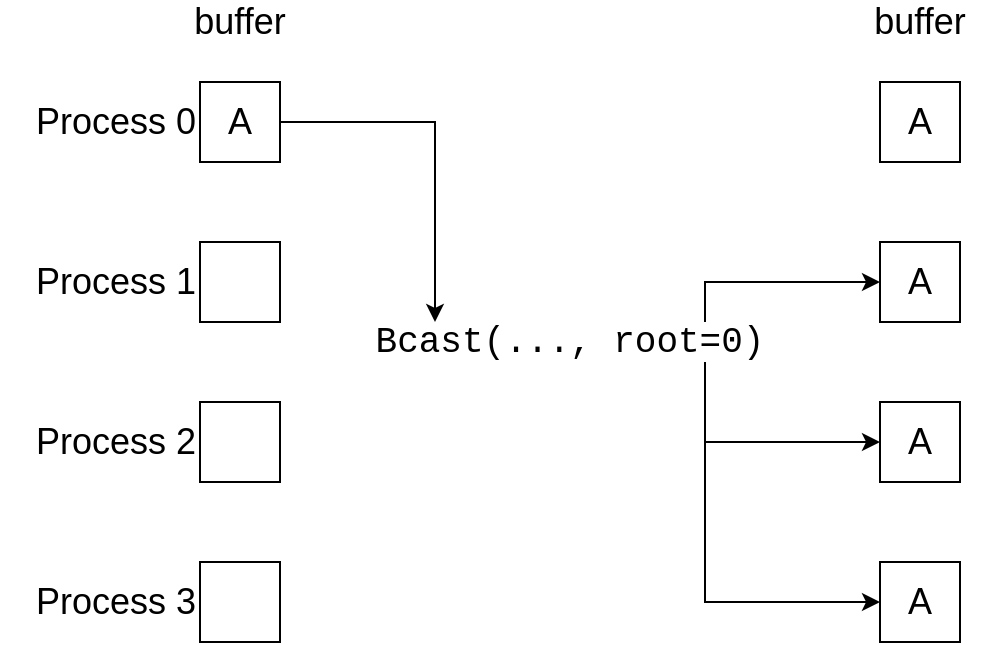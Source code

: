 <mxfile version="13.9.9" type="device"><diagram id="rBkWa6B3_RsNPa-cTDct" name="Page-1"><mxGraphModel dx="786" dy="580" grid="1" gridSize="10" guides="1" tooltips="1" connect="1" arrows="1" fold="1" page="1" pageScale="1" pageWidth="827" pageHeight="1169" math="0" shadow="0"><root><mxCell id="0"/><mxCell id="1" parent="0"/><mxCell id="8i-v0bos6En3g_bUDF3p-22" style="edgeStyle=orthogonalEdgeStyle;rounded=0;orthogonalLoop=1;jettySize=auto;html=1;exitX=1;exitY=0.5;exitDx=0;exitDy=0;entryX=0.75;entryY=1;entryDx=0;entryDy=0;" edge="1" parent="1" source="8i-v0bos6En3g_bUDF3p-2" target="8i-v0bos6En3g_bUDF3p-11"><mxGeometry relative="1" as="geometry"/></mxCell><mxCell id="8i-v0bos6En3g_bUDF3p-2" value="A" style="rounded=0;whiteSpace=wrap;html=1;fontSize=18;" vertex="1" parent="1"><mxGeometry x="160" y="80" width="40" height="40" as="geometry"/></mxCell><mxCell id="8i-v0bos6En3g_bUDF3p-4" value="A" style="rounded=0;whiteSpace=wrap;html=1;fontSize=18;" vertex="1" parent="1"><mxGeometry x="500" y="160" width="40" height="40" as="geometry"/></mxCell><mxCell id="8i-v0bos6En3g_bUDF3p-6" value="A" style="rounded=0;whiteSpace=wrap;html=1;fontSize=18;" vertex="1" parent="1"><mxGeometry x="500" y="240" width="40" height="40" as="geometry"/></mxCell><mxCell id="8i-v0bos6En3g_bUDF3p-8" value="A" style="rounded=0;whiteSpace=wrap;html=1;fontSize=18;" vertex="1" parent="1"><mxGeometry x="500" y="320" width="40" height="40" as="geometry"/></mxCell><mxCell id="8i-v0bos6En3g_bUDF3p-23" style="edgeStyle=orthogonalEdgeStyle;rounded=0;orthogonalLoop=1;jettySize=auto;html=1;exitX=0.25;exitY=1;exitDx=0;exitDy=0;entryX=0;entryY=0.5;entryDx=0;entryDy=0;" edge="1" parent="1" source="8i-v0bos6En3g_bUDF3p-11" target="8i-v0bos6En3g_bUDF3p-4"><mxGeometry relative="1" as="geometry"/></mxCell><mxCell id="8i-v0bos6En3g_bUDF3p-24" style="edgeStyle=orthogonalEdgeStyle;rounded=0;orthogonalLoop=1;jettySize=auto;html=1;exitX=0.25;exitY=0;exitDx=0;exitDy=0;entryX=0;entryY=0.5;entryDx=0;entryDy=0;" edge="1" parent="1" source="8i-v0bos6En3g_bUDF3p-11" target="8i-v0bos6En3g_bUDF3p-6"><mxGeometry relative="1" as="geometry"/></mxCell><mxCell id="8i-v0bos6En3g_bUDF3p-25" style="edgeStyle=orthogonalEdgeStyle;rounded=0;orthogonalLoop=1;jettySize=auto;html=1;exitX=0.25;exitY=0;exitDx=0;exitDy=0;entryX=0;entryY=0.5;entryDx=0;entryDy=0;" edge="1" parent="1" source="8i-v0bos6En3g_bUDF3p-11" target="8i-v0bos6En3g_bUDF3p-8"><mxGeometry relative="1" as="geometry"/></mxCell><mxCell id="8i-v0bos6En3g_bUDF3p-11" value="Bcast(..., root=0)" style="text;html=1;strokeColor=none;fillColor=none;align=center;verticalAlign=middle;whiteSpace=wrap;rounded=0;fontSize=18;fontFamily=Courier;direction=west;rotation=0;" vertex="1" parent="1"><mxGeometry x="210" y="200" width="270" height="20" as="geometry"/></mxCell><mxCell id="8i-v0bos6En3g_bUDF3p-12" value="Process 0" style="text;html=1;strokeColor=none;fillColor=none;align=right;verticalAlign=middle;whiteSpace=wrap;rounded=0;fontFamily=Helvetica;fontSize=18;" vertex="1" parent="1"><mxGeometry x="60" y="90" width="100" height="20" as="geometry"/></mxCell><mxCell id="8i-v0bos6En3g_bUDF3p-13" value="Process 1&lt;span style=&quot;color: rgba(0 , 0 , 0 , 0) ; font-family: monospace ; font-size: 0px&quot;&gt;%3CmxGraphModel%3E%3Croot%3E%3CmxCell%20id%3D%220%22%2F%3E%3CmxCell%20id%3D%221%22%20parent%3D%220%22%2F%3E%3CmxCell%20id%3D%222%22%20value%3D%22Process%200%22%20style%3D%22text%3Bhtml%3D1%3BstrokeColor%3Dnone%3BfillColor%3Dnone%3Balign%3Dright%3BverticalAlign%3Dmiddle%3BwhiteSpace%3Dwrap%3Brounded%3D0%3BfontFamily%3DHelvetica%3BfontSize%3D18%3B%22%20vertex%3D%221%22%20parent%3D%221%22%3E%3CmxGeometry%20x%3D%2260%22%20y%3D%2290%22%20width%3D%22100%22%20height%3D%2220%22%20as%3D%22geometry%22%2F%3E%3C%2FmxCell%3E%3C%2Froot%3E%3C%2FmxGraphModel%3E&lt;/span&gt;" style="text;html=1;strokeColor=none;fillColor=none;align=right;verticalAlign=middle;whiteSpace=wrap;rounded=0;fontFamily=Helvetica;fontSize=18;" vertex="1" parent="1"><mxGeometry x="60" y="170" width="100" height="20" as="geometry"/></mxCell><mxCell id="8i-v0bos6En3g_bUDF3p-14" value="Process 2" style="text;html=1;strokeColor=none;fillColor=none;align=right;verticalAlign=middle;whiteSpace=wrap;rounded=0;fontFamily=Helvetica;fontSize=18;" vertex="1" parent="1"><mxGeometry x="60" y="250" width="100" height="20" as="geometry"/></mxCell><mxCell id="8i-v0bos6En3g_bUDF3p-15" value="Process 3" style="text;html=1;strokeColor=none;fillColor=none;align=right;verticalAlign=middle;whiteSpace=wrap;rounded=0;fontFamily=Helvetica;fontSize=18;" vertex="1" parent="1"><mxGeometry x="60" y="330" width="100" height="20" as="geometry"/></mxCell><mxCell id="8i-v0bos6En3g_bUDF3p-16" value="buffer" style="text;html=1;strokeColor=none;fillColor=none;align=center;verticalAlign=middle;whiteSpace=wrap;rounded=0;fontFamily=Helvetica;fontSize=18;" vertex="1" parent="1"><mxGeometry x="140" y="40" width="80" height="20" as="geometry"/></mxCell><mxCell id="8i-v0bos6En3g_bUDF3p-17" value="buffer" style="text;html=1;strokeColor=none;fillColor=none;align=center;verticalAlign=middle;whiteSpace=wrap;rounded=0;fontFamily=Helvetica;fontSize=18;" vertex="1" parent="1"><mxGeometry x="480" y="40" width="80" height="20" as="geometry"/></mxCell><mxCell id="8i-v0bos6En3g_bUDF3p-18" value="" style="rounded=0;whiteSpace=wrap;html=1;fontSize=18;" vertex="1" parent="1"><mxGeometry x="160" y="160" width="40" height="40" as="geometry"/></mxCell><mxCell id="8i-v0bos6En3g_bUDF3p-19" value="" style="rounded=0;whiteSpace=wrap;html=1;fontSize=18;" vertex="1" parent="1"><mxGeometry x="160" y="240" width="40" height="40" as="geometry"/></mxCell><mxCell id="8i-v0bos6En3g_bUDF3p-20" value="" style="rounded=0;whiteSpace=wrap;html=1;fontSize=18;" vertex="1" parent="1"><mxGeometry x="160" y="320" width="40" height="40" as="geometry"/></mxCell><mxCell id="8i-v0bos6En3g_bUDF3p-21" value="A" style="rounded=0;whiteSpace=wrap;html=1;fontSize=18;" vertex="1" parent="1"><mxGeometry x="500" y="80" width="40" height="40" as="geometry"/></mxCell></root></mxGraphModel></diagram></mxfile>